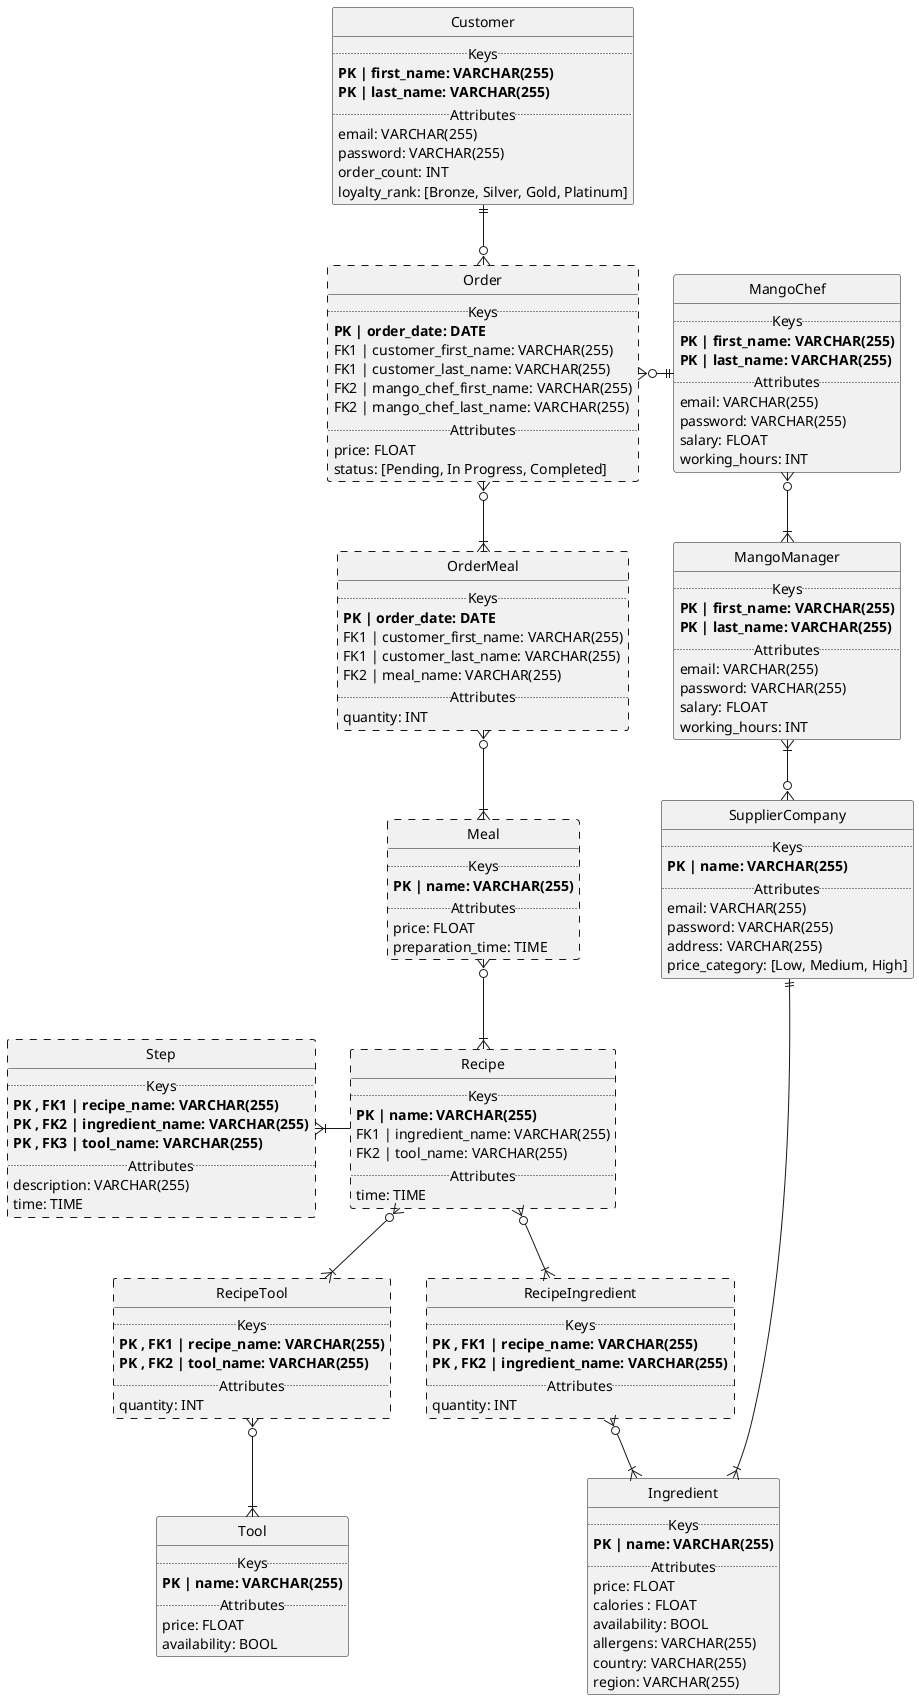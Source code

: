 @startuml Diagram of MangoDB
Hide circle

entity Customer
{
    ..Keys..
    <b>PK | first_name: VARCHAR(255)
    <b>PK | last_name: VARCHAR(255)
    ..Attributes..
    email: VARCHAR(255)
    password: VARCHAR(255)
    order_count: INT
    loyalty_rank: [Bronze, Silver, Gold, Platinum]
}

entity Order ##[dashed]
{
    ..Keys..
    <b>PK | order_date: DATE
    FK1 | customer_first_name: VARCHAR(255)
    FK1 | customer_last_name: VARCHAR(255)
    FK2 | mango_chef_first_name: VARCHAR(255)
    FK2 | mango_chef_last_name: VARCHAR(255)
    ..Attributes..
    price: FLOAT
    status: [Pending, In Progress, Completed]
}

entity OrderMeal ##[dashed]
{
    ..Keys..
    <b>PK | order_date: DATE
    FK1 | customer_first_name: VARCHAR(255)
    FK1 | customer_last_name: VARCHAR(255)
    FK2 | meal_name: VARCHAR(255)
    ..Attributes..
    quantity: INT
}

entity Meal ##[dashed]
{
    ..Keys..
    <b>PK | name: VARCHAR(255)
    ..Attributes..
    price: FLOAT
    preparation_time: TIME
}

entity Recipe ##[dashed]
{
    ..Keys..
    <b>PK | name: VARCHAR(255)
    FK1 | ingredient_name: VARCHAR(255)
    FK2 | tool_name: VARCHAR(255)
    ..Attributes..
    time: TIME
}

entity Step ##[dashed]
{
    ..Keys..
    <b>PK , FK1 | recipe_name: VARCHAR(255)
    <b>PK , FK2 | ingredient_name: VARCHAR(255)
    <b>PK , FK3 | tool_name: VARCHAR(255)
    ..Attributes..
    description: VARCHAR(255)
    time: TIME
}

entity RecipeIngredient ##[dashed]
{
    ..Keys..
    <b>PK , FK1 | recipe_name: VARCHAR(255)
    <b>PK , FK2 | ingredient_name: VARCHAR(255)
    ..Attributes..
    quantity: INT
}

entity RecipeTool ##[dashed]
{
    ..Keys..
    <b>PK , FK1 | recipe_name: VARCHAR(255)
    <b>PK , FK2 | tool_name: VARCHAR(255)
    ..Attributes..
    quantity: INT
}

entity Ingredient
{
    ..Keys..
    <b>PK | name: VARCHAR(255)
    ..Attributes..
    price: FLOAT
    calories : FLOAT
    availability: BOOL
    allergens: VARCHAR(255)
    country: VARCHAR(255)
    region: VARCHAR(255)
}

entity Tool
{
    ..Keys..
    <b>PK | name: VARCHAR(255)
    ..Attributes..
    price: FLOAT
    availability: BOOL
}


entity SupplierCompany
{   
    ..Keys..
    <b>PK | name: VARCHAR(255)
    ..Attributes..
    email: VARCHAR(255)
    password: VARCHAR(255)
    address: VARCHAR(255)
    price_category: [Low, Medium, High]
}



entity MangoChef
{
    ..Keys..
    <b>PK | first_name: VARCHAR(255)
    <b>PK | last_name: VARCHAR(255)
    ..Attributes..
    email: VARCHAR(255)
    password: VARCHAR(255)
    salary: FLOAT
    working_hours: INT
}

entity MangoManager
{
    ..Keys..
    <b>PK | first_name: VARCHAR(255)
    <b>PK | last_name: VARCHAR(255)
    ..Attributes..
    email: VARCHAR(255)
    password: VARCHAR(255)
    salary: FLOAT
    working_hours: INT
}

MangoManager }|-down-o{ SupplierCompany
MangoManager }|-up-o{ MangoChef
MangoChef ||-left-o{ Order

SupplierCompany ||-down-|{ Ingredient

Customer ||-down-o{ Order
Order  }o-down-|{ OrderMeal
OrderMeal }o-down-|{ Meal
Meal }o-down-|{ Recipe

Recipe }o-down-|{ RecipeIngredient
Recipe }o-down-|{ RecipeTool
RecipeIngredient }o-down-|{ Ingredient
RecipeTool }o-down-|{ Tool

Recipe -left-|{ Step
@enduml